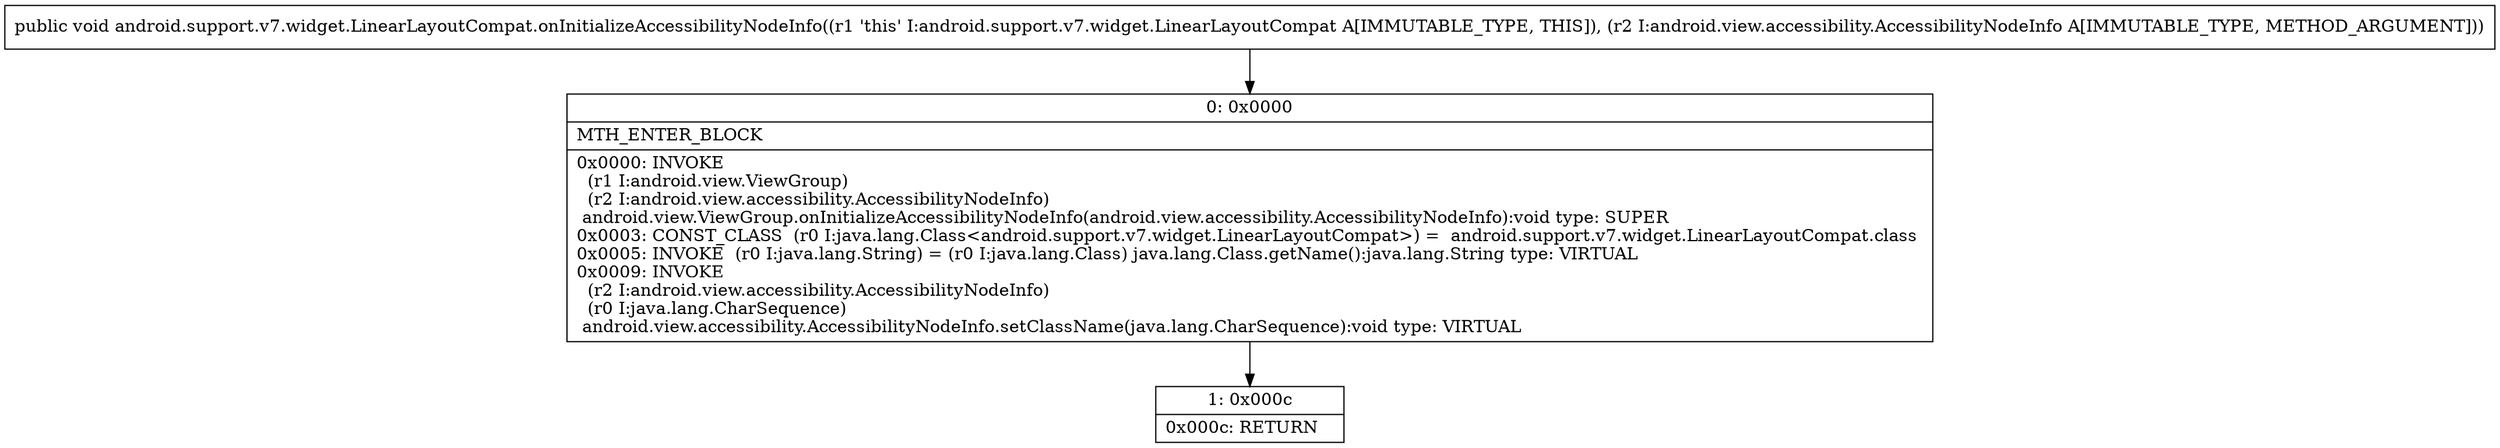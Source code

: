 digraph "CFG forandroid.support.v7.widget.LinearLayoutCompat.onInitializeAccessibilityNodeInfo(Landroid\/view\/accessibility\/AccessibilityNodeInfo;)V" {
Node_0 [shape=record,label="{0\:\ 0x0000|MTH_ENTER_BLOCK\l|0x0000: INVOKE  \l  (r1 I:android.view.ViewGroup)\l  (r2 I:android.view.accessibility.AccessibilityNodeInfo)\l android.view.ViewGroup.onInitializeAccessibilityNodeInfo(android.view.accessibility.AccessibilityNodeInfo):void type: SUPER \l0x0003: CONST_CLASS  (r0 I:java.lang.Class\<android.support.v7.widget.LinearLayoutCompat\>) =  android.support.v7.widget.LinearLayoutCompat.class \l0x0005: INVOKE  (r0 I:java.lang.String) = (r0 I:java.lang.Class) java.lang.Class.getName():java.lang.String type: VIRTUAL \l0x0009: INVOKE  \l  (r2 I:android.view.accessibility.AccessibilityNodeInfo)\l  (r0 I:java.lang.CharSequence)\l android.view.accessibility.AccessibilityNodeInfo.setClassName(java.lang.CharSequence):void type: VIRTUAL \l}"];
Node_1 [shape=record,label="{1\:\ 0x000c|0x000c: RETURN   \l}"];
MethodNode[shape=record,label="{public void android.support.v7.widget.LinearLayoutCompat.onInitializeAccessibilityNodeInfo((r1 'this' I:android.support.v7.widget.LinearLayoutCompat A[IMMUTABLE_TYPE, THIS]), (r2 I:android.view.accessibility.AccessibilityNodeInfo A[IMMUTABLE_TYPE, METHOD_ARGUMENT])) }"];
MethodNode -> Node_0;
Node_0 -> Node_1;
}

